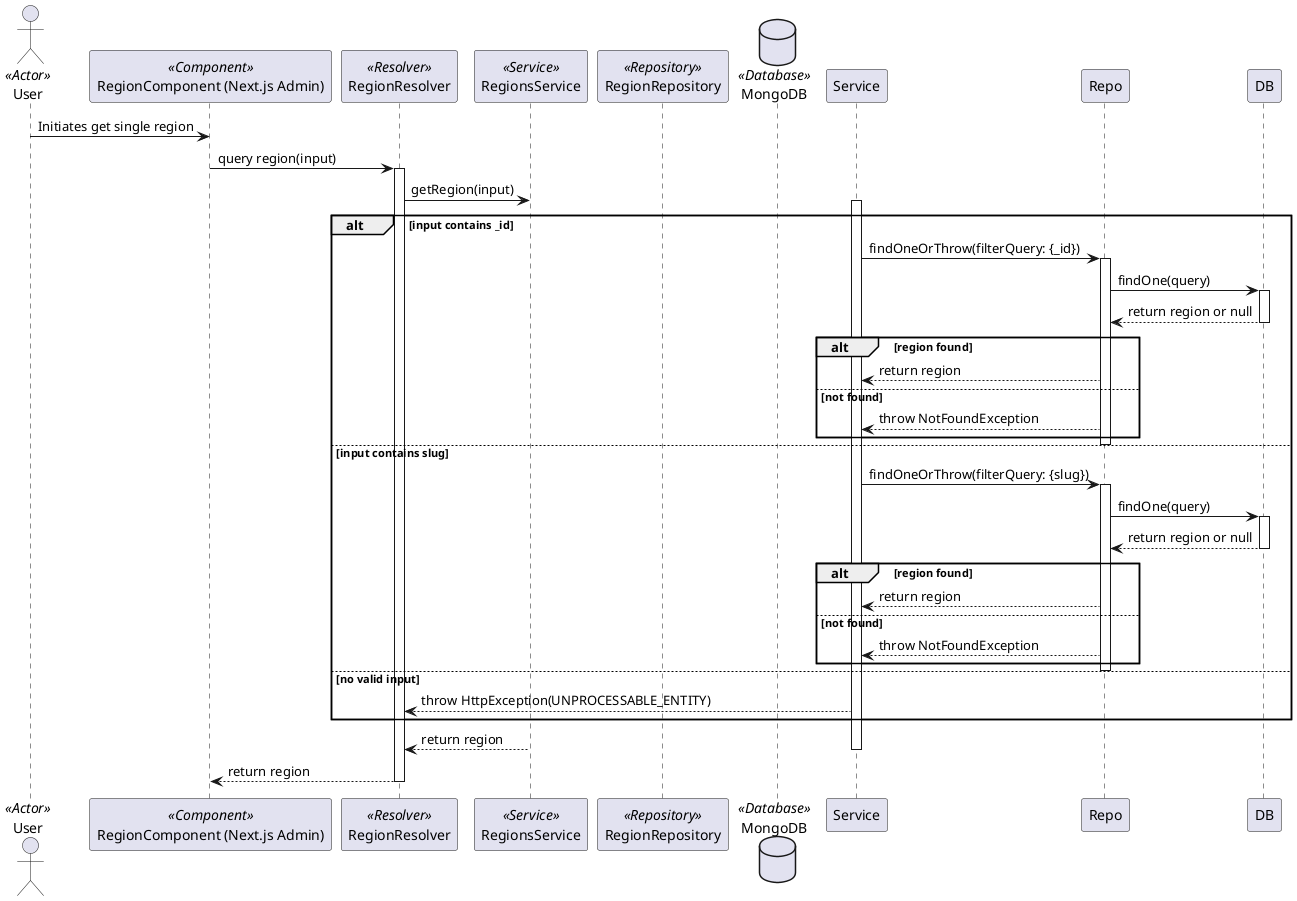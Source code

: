 @startuml Region - Get Single Region

actor User <<Actor>>
participant "RegionComponent (Next.js Admin)" as RegionComponent <<Component>>
participant "RegionResolver" as Resolver <<Resolver>>
participant "RegionsService" as RegionsService <<Service>>
participant "RegionRepository" as RegionRepository <<Repository>>
database "MongoDB" as MongoDB <<Database>>

User -> RegionComponent: Initiates get single region
RegionComponent -> Resolver: query region(input)
activate Resolver
Resolver -> RegionsService: getRegion(input)
activate Service

alt input contains _id
    Service -> Repo: findOneOrThrow(filterQuery: {_id})
    activate Repo
    Repo -> DB: findOne(query)
    activate DB
    DB --> Repo: return region or null
    deactivate DB
    
    alt region found
        Repo --> Service: return region
    else not found
        Repo --> Service: throw NotFoundException
    end
    deactivate Repo
    
else input contains slug
    Service -> Repo: findOneOrThrow(filterQuery: {slug})
    activate Repo
    Repo -> DB: findOne(query)
    activate DB
    DB --> Repo: return region or null
    deactivate DB
    
    alt region found
        Repo --> Service: return region
    else not found
        Repo --> Service: throw NotFoundException
    end
    deactivate Repo
    
else no valid input
    Service --> Resolver: throw HttpException(UNPROCESSABLE_ENTITY)
end

RegionsService --> Resolver: return region
deactivate Service
Resolver --> RegionComponent: return region
deactivate Resolver

@enduml 